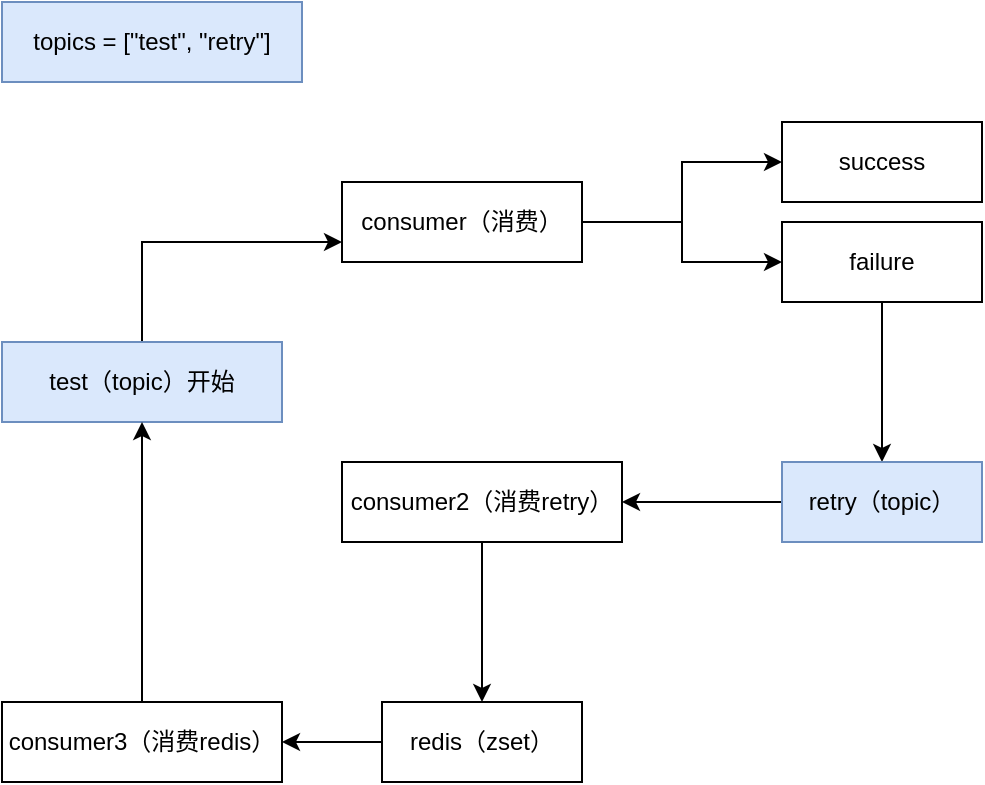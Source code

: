 <mxfile version="17.1.3" type="github"><diagram id="WXhaCw764nSP4xfmLizk" name="Page-1"><mxGraphModel dx="1550" dy="827" grid="1" gridSize="10" guides="1" tooltips="1" connect="1" arrows="1" fold="1" page="1" pageScale="1" pageWidth="827" pageHeight="1169" math="0" shadow="0"><root><mxCell id="0"/><mxCell id="1" parent="0"/><mxCell id="I7oNngIKJwHJq5gt0g0o-4" value="" style="edgeStyle=orthogonalEdgeStyle;rounded=0;orthogonalLoop=1;jettySize=auto;html=1;" edge="1" parent="1" source="I7oNngIKJwHJq5gt0g0o-2" target="I7oNngIKJwHJq5gt0g0o-3"><mxGeometry relative="1" as="geometry"/></mxCell><mxCell id="I7oNngIKJwHJq5gt0g0o-6" value="" style="edgeStyle=orthogonalEdgeStyle;rounded=0;orthogonalLoop=1;jettySize=auto;html=1;" edge="1" parent="1" source="I7oNngIKJwHJq5gt0g0o-2" target="I7oNngIKJwHJq5gt0g0o-5"><mxGeometry relative="1" as="geometry"/></mxCell><mxCell id="I7oNngIKJwHJq5gt0g0o-2" value="consumer（消费）" style="rounded=0;whiteSpace=wrap;html=1;" vertex="1" parent="1"><mxGeometry x="230" y="340" width="120" height="40" as="geometry"/></mxCell><mxCell id="I7oNngIKJwHJq5gt0g0o-3" value="success" style="rounded=0;whiteSpace=wrap;html=1;" vertex="1" parent="1"><mxGeometry x="450" y="310" width="100" height="40" as="geometry"/></mxCell><mxCell id="I7oNngIKJwHJq5gt0g0o-8" value="" style="edgeStyle=orthogonalEdgeStyle;rounded=0;orthogonalLoop=1;jettySize=auto;html=1;" edge="1" parent="1" source="I7oNngIKJwHJq5gt0g0o-5" target="I7oNngIKJwHJq5gt0g0o-7"><mxGeometry relative="1" as="geometry"/></mxCell><mxCell id="I7oNngIKJwHJq5gt0g0o-5" value="failure" style="rounded=0;whiteSpace=wrap;html=1;" vertex="1" parent="1"><mxGeometry x="450" y="360" width="100" height="40" as="geometry"/></mxCell><mxCell id="I7oNngIKJwHJq5gt0g0o-10" value="" style="edgeStyle=orthogonalEdgeStyle;rounded=0;orthogonalLoop=1;jettySize=auto;html=1;" edge="1" parent="1" source="I7oNngIKJwHJq5gt0g0o-7" target="I7oNngIKJwHJq5gt0g0o-9"><mxGeometry relative="1" as="geometry"/></mxCell><mxCell id="I7oNngIKJwHJq5gt0g0o-7" value="retry（topic）" style="rounded=0;whiteSpace=wrap;html=1;fillColor=#dae8fc;strokeColor=#6c8ebf;" vertex="1" parent="1"><mxGeometry x="450" y="480" width="100" height="40" as="geometry"/></mxCell><mxCell id="I7oNngIKJwHJq5gt0g0o-12" value="" style="edgeStyle=orthogonalEdgeStyle;rounded=0;orthogonalLoop=1;jettySize=auto;html=1;" edge="1" parent="1" source="I7oNngIKJwHJq5gt0g0o-9" target="I7oNngIKJwHJq5gt0g0o-11"><mxGeometry relative="1" as="geometry"/></mxCell><mxCell id="I7oNngIKJwHJq5gt0g0o-9" value="consumer2（消费retry）" style="rounded=0;whiteSpace=wrap;html=1;" vertex="1" parent="1"><mxGeometry x="230" y="480" width="140" height="40" as="geometry"/></mxCell><mxCell id="I7oNngIKJwHJq5gt0g0o-20" style="edgeStyle=orthogonalEdgeStyle;rounded=0;orthogonalLoop=1;jettySize=auto;html=1;" edge="1" parent="1" source="I7oNngIKJwHJq5gt0g0o-11" target="I7oNngIKJwHJq5gt0g0o-17"><mxGeometry relative="1" as="geometry"/></mxCell><mxCell id="I7oNngIKJwHJq5gt0g0o-11" value="redis（zset）" style="rounded=0;whiteSpace=wrap;html=1;" vertex="1" parent="1"><mxGeometry x="250" y="600" width="100" height="40" as="geometry"/></mxCell><mxCell id="I7oNngIKJwHJq5gt0g0o-15" style="edgeStyle=orthogonalEdgeStyle;rounded=0;orthogonalLoop=1;jettySize=auto;html=1;exitX=0.5;exitY=0;exitDx=0;exitDy=0;entryX=0;entryY=0.75;entryDx=0;entryDy=0;" edge="1" parent="1" source="I7oNngIKJwHJq5gt0g0o-13" target="I7oNngIKJwHJq5gt0g0o-2"><mxGeometry relative="1" as="geometry"/></mxCell><mxCell id="I7oNngIKJwHJq5gt0g0o-13" value="test（topic）开始" style="rounded=0;whiteSpace=wrap;html=1;fillColor=#dae8fc;strokeColor=#6c8ebf;" vertex="1" parent="1"><mxGeometry x="60" y="420" width="140" height="40" as="geometry"/></mxCell><mxCell id="I7oNngIKJwHJq5gt0g0o-16" value="topics = [&quot;test&quot;, &quot;retry&quot;]" style="rounded=0;whiteSpace=wrap;html=1;fillColor=#dae8fc;strokeColor=#6c8ebf;" vertex="1" parent="1"><mxGeometry x="60" y="250" width="150" height="40" as="geometry"/></mxCell><mxCell id="I7oNngIKJwHJq5gt0g0o-19" style="edgeStyle=orthogonalEdgeStyle;rounded=0;orthogonalLoop=1;jettySize=auto;html=1;entryX=0.5;entryY=1;entryDx=0;entryDy=0;" edge="1" parent="1" source="I7oNngIKJwHJq5gt0g0o-17" target="I7oNngIKJwHJq5gt0g0o-13"><mxGeometry relative="1" as="geometry"/></mxCell><mxCell id="I7oNngIKJwHJq5gt0g0o-17" value="consumer3（消费redis）" style="rounded=0;whiteSpace=wrap;html=1;" vertex="1" parent="1"><mxGeometry x="60" y="600" width="140" height="40" as="geometry"/></mxCell></root></mxGraphModel></diagram></mxfile>